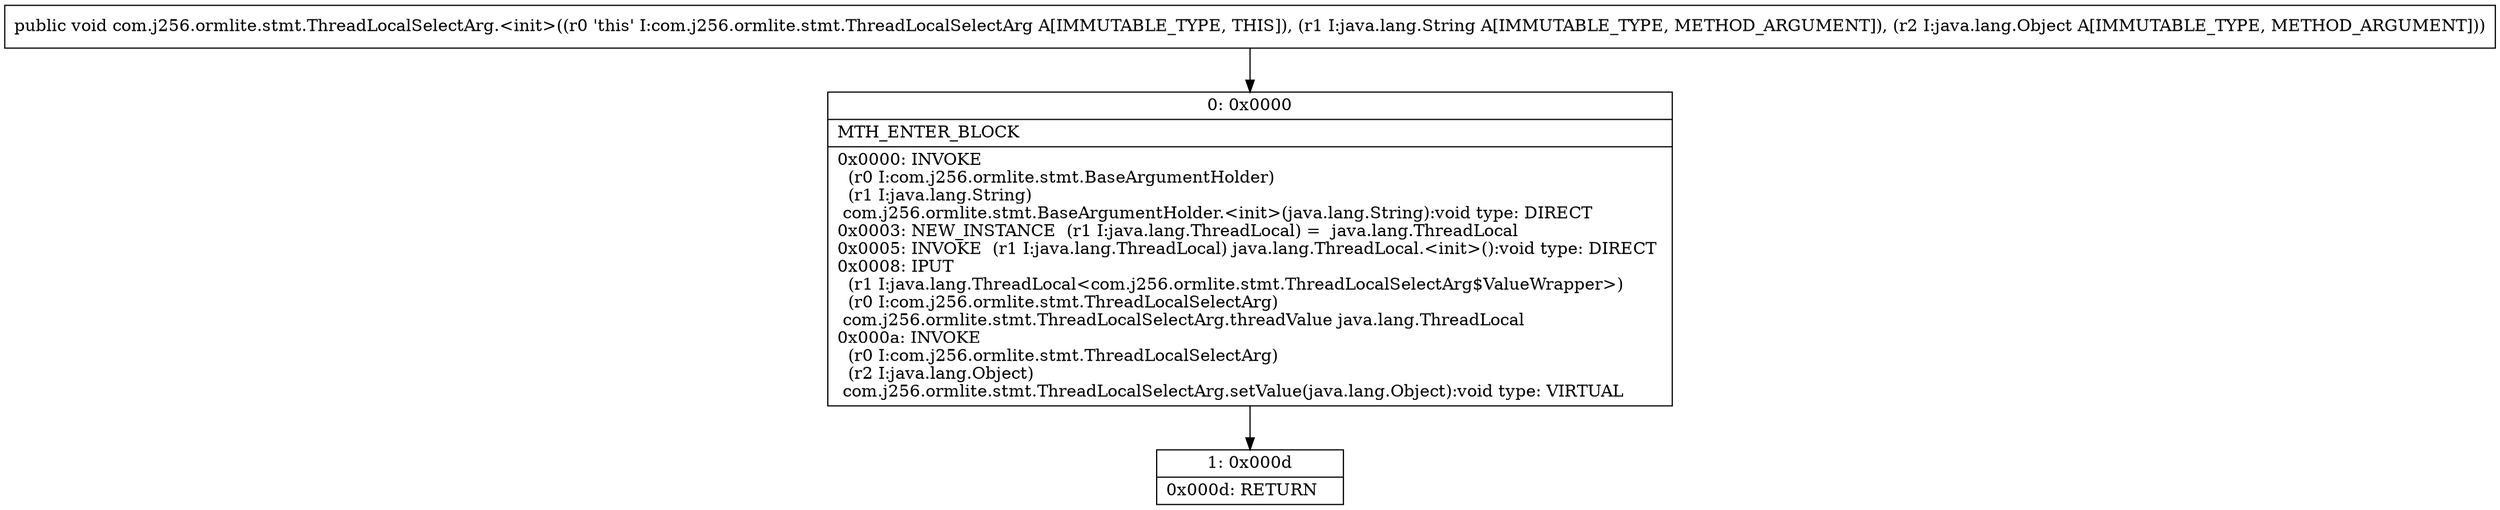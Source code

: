 digraph "CFG forcom.j256.ormlite.stmt.ThreadLocalSelectArg.\<init\>(Ljava\/lang\/String;Ljava\/lang\/Object;)V" {
Node_0 [shape=record,label="{0\:\ 0x0000|MTH_ENTER_BLOCK\l|0x0000: INVOKE  \l  (r0 I:com.j256.ormlite.stmt.BaseArgumentHolder)\l  (r1 I:java.lang.String)\l com.j256.ormlite.stmt.BaseArgumentHolder.\<init\>(java.lang.String):void type: DIRECT \l0x0003: NEW_INSTANCE  (r1 I:java.lang.ThreadLocal) =  java.lang.ThreadLocal \l0x0005: INVOKE  (r1 I:java.lang.ThreadLocal) java.lang.ThreadLocal.\<init\>():void type: DIRECT \l0x0008: IPUT  \l  (r1 I:java.lang.ThreadLocal\<com.j256.ormlite.stmt.ThreadLocalSelectArg$ValueWrapper\>)\l  (r0 I:com.j256.ormlite.stmt.ThreadLocalSelectArg)\l com.j256.ormlite.stmt.ThreadLocalSelectArg.threadValue java.lang.ThreadLocal \l0x000a: INVOKE  \l  (r0 I:com.j256.ormlite.stmt.ThreadLocalSelectArg)\l  (r2 I:java.lang.Object)\l com.j256.ormlite.stmt.ThreadLocalSelectArg.setValue(java.lang.Object):void type: VIRTUAL \l}"];
Node_1 [shape=record,label="{1\:\ 0x000d|0x000d: RETURN   \l}"];
MethodNode[shape=record,label="{public void com.j256.ormlite.stmt.ThreadLocalSelectArg.\<init\>((r0 'this' I:com.j256.ormlite.stmt.ThreadLocalSelectArg A[IMMUTABLE_TYPE, THIS]), (r1 I:java.lang.String A[IMMUTABLE_TYPE, METHOD_ARGUMENT]), (r2 I:java.lang.Object A[IMMUTABLE_TYPE, METHOD_ARGUMENT])) }"];
MethodNode -> Node_0;
Node_0 -> Node_1;
}

